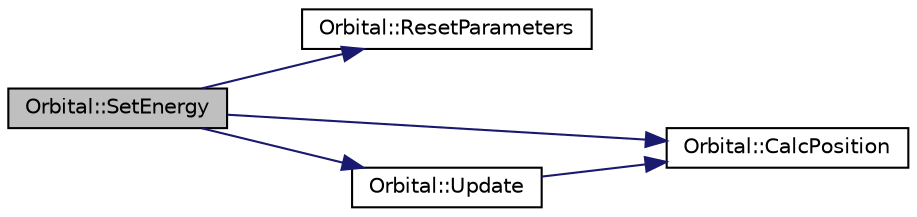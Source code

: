 digraph "Orbital::SetEnergy"
{
  edge [fontname="Helvetica",fontsize="10",labelfontname="Helvetica",labelfontsize="10"];
  node [fontname="Helvetica",fontsize="10",shape=record];
  rankdir="LR";
  Node1 [label="Orbital::SetEnergy",height=0.2,width=0.4,color="black", fillcolor="grey75", style="filled", fontcolor="black"];
  Node1 -> Node2 [color="midnightblue",fontsize="10",style="solid",fontname="Helvetica"];
  Node2 [label="Orbital::ResetParameters",height=0.2,width=0.4,color="black", fillcolor="white", style="filled",URL="$class_orbital.html#a42383c9a7ef469bc64c307200dbd9d32"];
  Node1 -> Node3 [color="midnightblue",fontsize="10",style="solid",fontname="Helvetica"];
  Node3 [label="Orbital::CalcPosition",height=0.2,width=0.4,color="black", fillcolor="white", style="filled",URL="$class_orbital.html#a1f10843e84a1b806ad54dcca1259e0fc"];
  Node1 -> Node4 [color="midnightblue",fontsize="10",style="solid",fontname="Helvetica"];
  Node4 [label="Orbital::Update",height=0.2,width=0.4,color="black", fillcolor="white", style="filled",URL="$class_orbital.html#af8e02f4b02e879de780c7add26eb10b8"];
  Node4 -> Node3 [color="midnightblue",fontsize="10",style="solid",fontname="Helvetica"];
}
